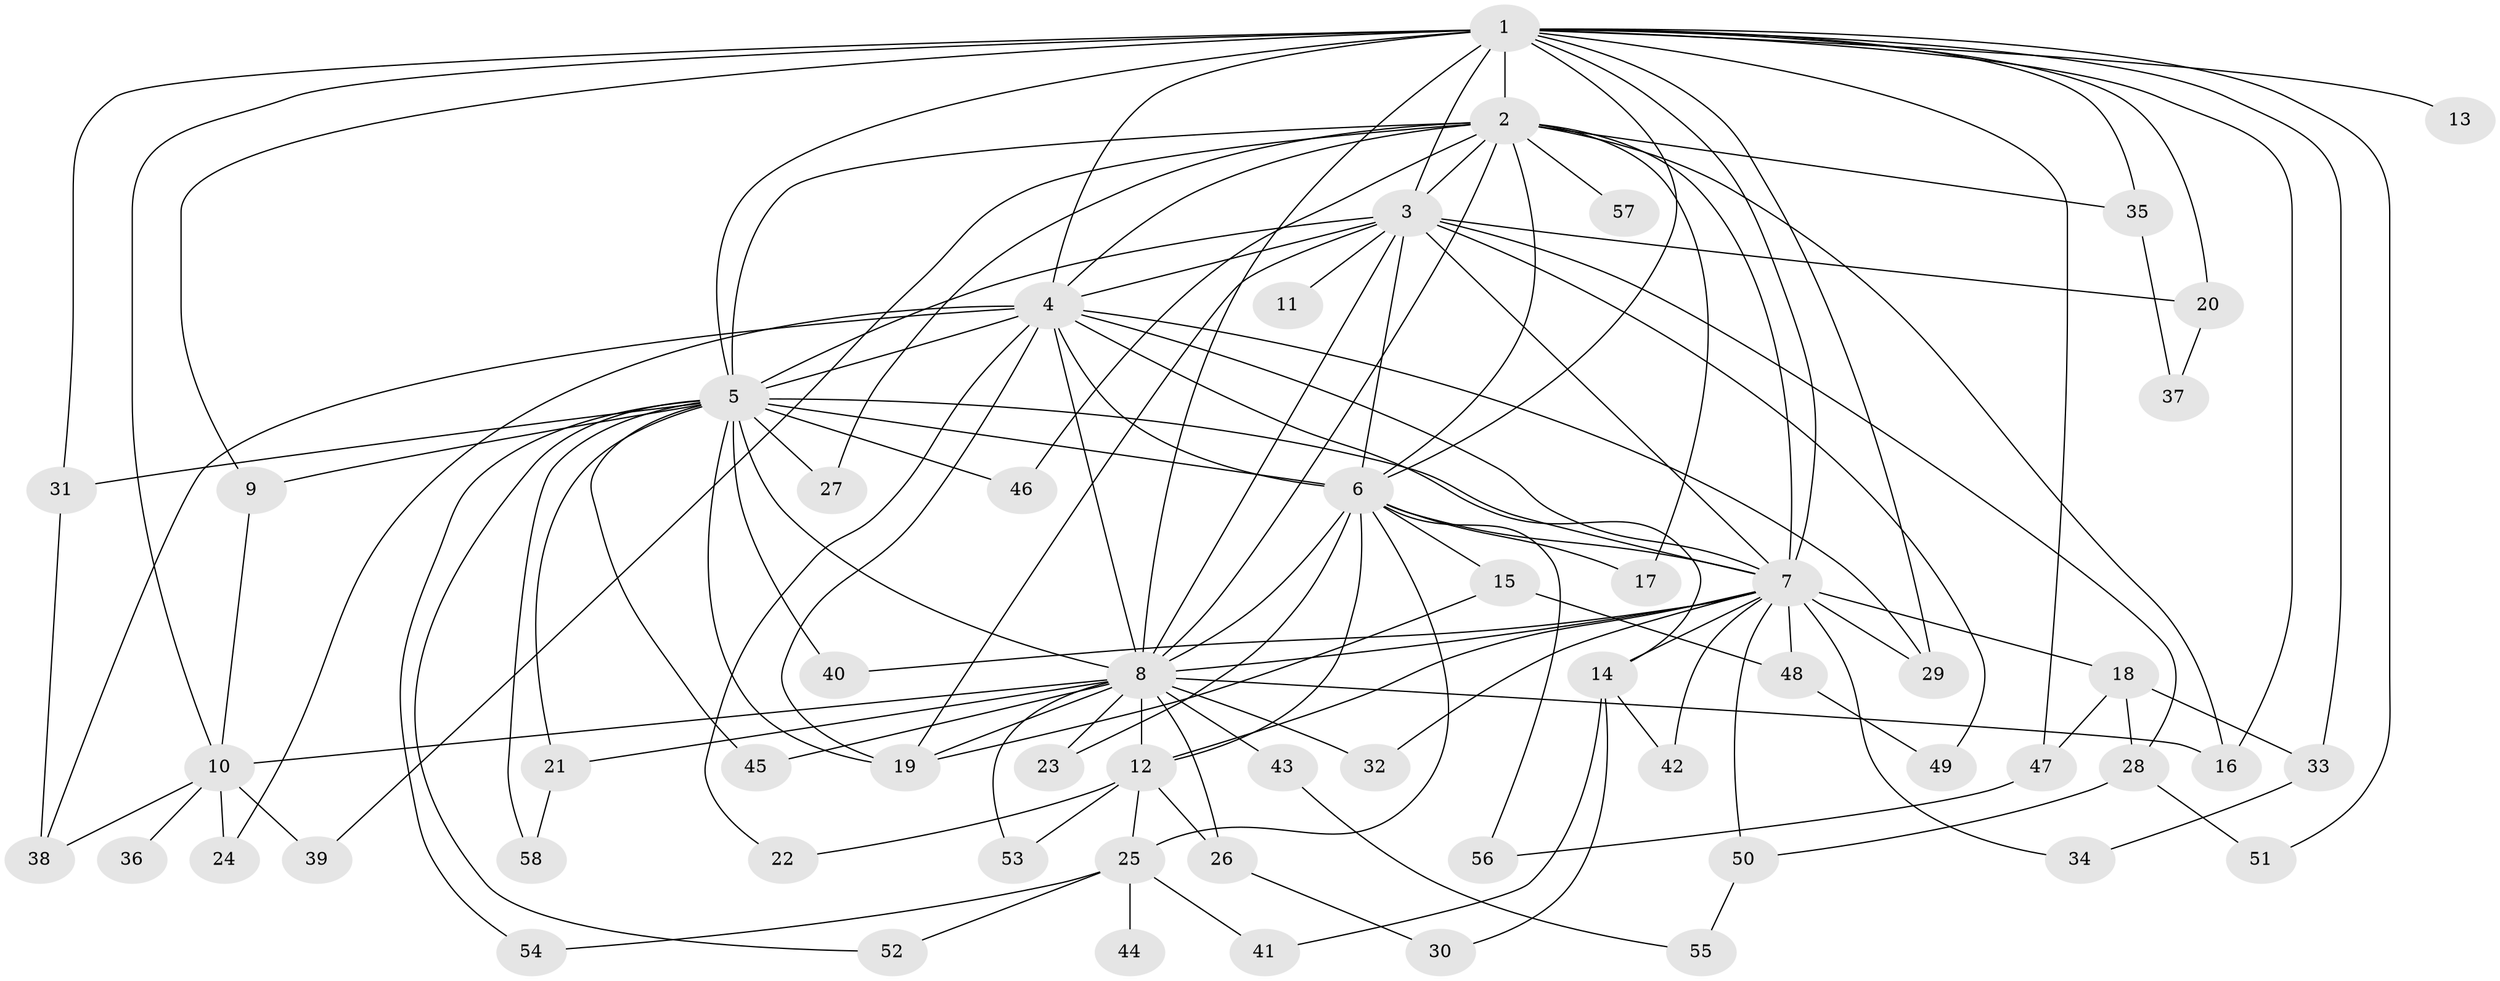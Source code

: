 // original degree distribution, {24: 0.012195121951219513, 17: 0.012195121951219513, 16: 0.024390243902439025, 15: 0.012195121951219513, 22: 0.024390243902439025, 18: 0.012195121951219513, 14: 0.012195121951219513, 19: 0.012195121951219513, 3: 0.23170731707317074, 7: 0.024390243902439025, 2: 0.5121951219512195, 5: 0.04878048780487805, 4: 0.06097560975609756}
// Generated by graph-tools (version 1.1) at 2025/49/03/04/25 22:49:33]
// undirected, 58 vertices, 128 edges
graph export_dot {
  node [color=gray90,style=filled];
  1;
  2;
  3;
  4;
  5;
  6;
  7;
  8;
  9;
  10;
  11;
  12;
  13;
  14;
  15;
  16;
  17;
  18;
  19;
  20;
  21;
  22;
  23;
  24;
  25;
  26;
  27;
  28;
  29;
  30;
  31;
  32;
  33;
  34;
  35;
  36;
  37;
  38;
  39;
  40;
  41;
  42;
  43;
  44;
  45;
  46;
  47;
  48;
  49;
  50;
  51;
  52;
  53;
  54;
  55;
  56;
  57;
  58;
  1 -- 2 [weight=2.0];
  1 -- 3 [weight=1.0];
  1 -- 4 [weight=3.0];
  1 -- 5 [weight=1.0];
  1 -- 6 [weight=1.0];
  1 -- 7 [weight=1.0];
  1 -- 8 [weight=3.0];
  1 -- 9 [weight=1.0];
  1 -- 10 [weight=1.0];
  1 -- 13 [weight=1.0];
  1 -- 16 [weight=1.0];
  1 -- 20 [weight=1.0];
  1 -- 29 [weight=1.0];
  1 -- 31 [weight=1.0];
  1 -- 33 [weight=1.0];
  1 -- 35 [weight=1.0];
  1 -- 47 [weight=1.0];
  1 -- 51 [weight=1.0];
  2 -- 3 [weight=1.0];
  2 -- 4 [weight=2.0];
  2 -- 5 [weight=1.0];
  2 -- 6 [weight=1.0];
  2 -- 7 [weight=1.0];
  2 -- 8 [weight=3.0];
  2 -- 16 [weight=1.0];
  2 -- 17 [weight=1.0];
  2 -- 27 [weight=1.0];
  2 -- 35 [weight=1.0];
  2 -- 39 [weight=1.0];
  2 -- 46 [weight=1.0];
  2 -- 57 [weight=1.0];
  3 -- 4 [weight=2.0];
  3 -- 5 [weight=1.0];
  3 -- 6 [weight=1.0];
  3 -- 7 [weight=2.0];
  3 -- 8 [weight=2.0];
  3 -- 11 [weight=1.0];
  3 -- 19 [weight=1.0];
  3 -- 20 [weight=1.0];
  3 -- 28 [weight=1.0];
  3 -- 49 [weight=1.0];
  4 -- 5 [weight=3.0];
  4 -- 6 [weight=2.0];
  4 -- 7 [weight=3.0];
  4 -- 8 [weight=4.0];
  4 -- 14 [weight=1.0];
  4 -- 19 [weight=1.0];
  4 -- 22 [weight=1.0];
  4 -- 24 [weight=1.0];
  4 -- 29 [weight=1.0];
  4 -- 38 [weight=1.0];
  5 -- 6 [weight=2.0];
  5 -- 7 [weight=1.0];
  5 -- 8 [weight=2.0];
  5 -- 9 [weight=1.0];
  5 -- 19 [weight=1.0];
  5 -- 21 [weight=1.0];
  5 -- 27 [weight=1.0];
  5 -- 31 [weight=1.0];
  5 -- 40 [weight=1.0];
  5 -- 45 [weight=1.0];
  5 -- 46 [weight=1.0];
  5 -- 52 [weight=1.0];
  5 -- 54 [weight=1.0];
  5 -- 58 [weight=1.0];
  6 -- 7 [weight=1.0];
  6 -- 8 [weight=2.0];
  6 -- 12 [weight=1.0];
  6 -- 15 [weight=2.0];
  6 -- 17 [weight=1.0];
  6 -- 23 [weight=1.0];
  6 -- 25 [weight=1.0];
  6 -- 56 [weight=1.0];
  7 -- 8 [weight=2.0];
  7 -- 12 [weight=1.0];
  7 -- 14 [weight=1.0];
  7 -- 18 [weight=1.0];
  7 -- 29 [weight=1.0];
  7 -- 32 [weight=1.0];
  7 -- 34 [weight=1.0];
  7 -- 40 [weight=1.0];
  7 -- 42 [weight=1.0];
  7 -- 48 [weight=1.0];
  7 -- 50 [weight=1.0];
  8 -- 10 [weight=1.0];
  8 -- 12 [weight=2.0];
  8 -- 16 [weight=1.0];
  8 -- 19 [weight=1.0];
  8 -- 21 [weight=1.0];
  8 -- 23 [weight=2.0];
  8 -- 26 [weight=1.0];
  8 -- 32 [weight=1.0];
  8 -- 43 [weight=2.0];
  8 -- 45 [weight=1.0];
  8 -- 53 [weight=1.0];
  9 -- 10 [weight=1.0];
  10 -- 24 [weight=2.0];
  10 -- 36 [weight=1.0];
  10 -- 38 [weight=1.0];
  10 -- 39 [weight=1.0];
  12 -- 22 [weight=1.0];
  12 -- 25 [weight=1.0];
  12 -- 26 [weight=1.0];
  12 -- 53 [weight=1.0];
  14 -- 30 [weight=1.0];
  14 -- 41 [weight=1.0];
  14 -- 42 [weight=1.0];
  15 -- 19 [weight=1.0];
  15 -- 48 [weight=1.0];
  18 -- 28 [weight=1.0];
  18 -- 33 [weight=1.0];
  18 -- 47 [weight=1.0];
  20 -- 37 [weight=1.0];
  21 -- 58 [weight=1.0];
  25 -- 41 [weight=1.0];
  25 -- 44 [weight=1.0];
  25 -- 52 [weight=1.0];
  25 -- 54 [weight=1.0];
  26 -- 30 [weight=1.0];
  28 -- 50 [weight=1.0];
  28 -- 51 [weight=1.0];
  31 -- 38 [weight=1.0];
  33 -- 34 [weight=1.0];
  35 -- 37 [weight=1.0];
  43 -- 55 [weight=1.0];
  47 -- 56 [weight=1.0];
  48 -- 49 [weight=1.0];
  50 -- 55 [weight=1.0];
}
